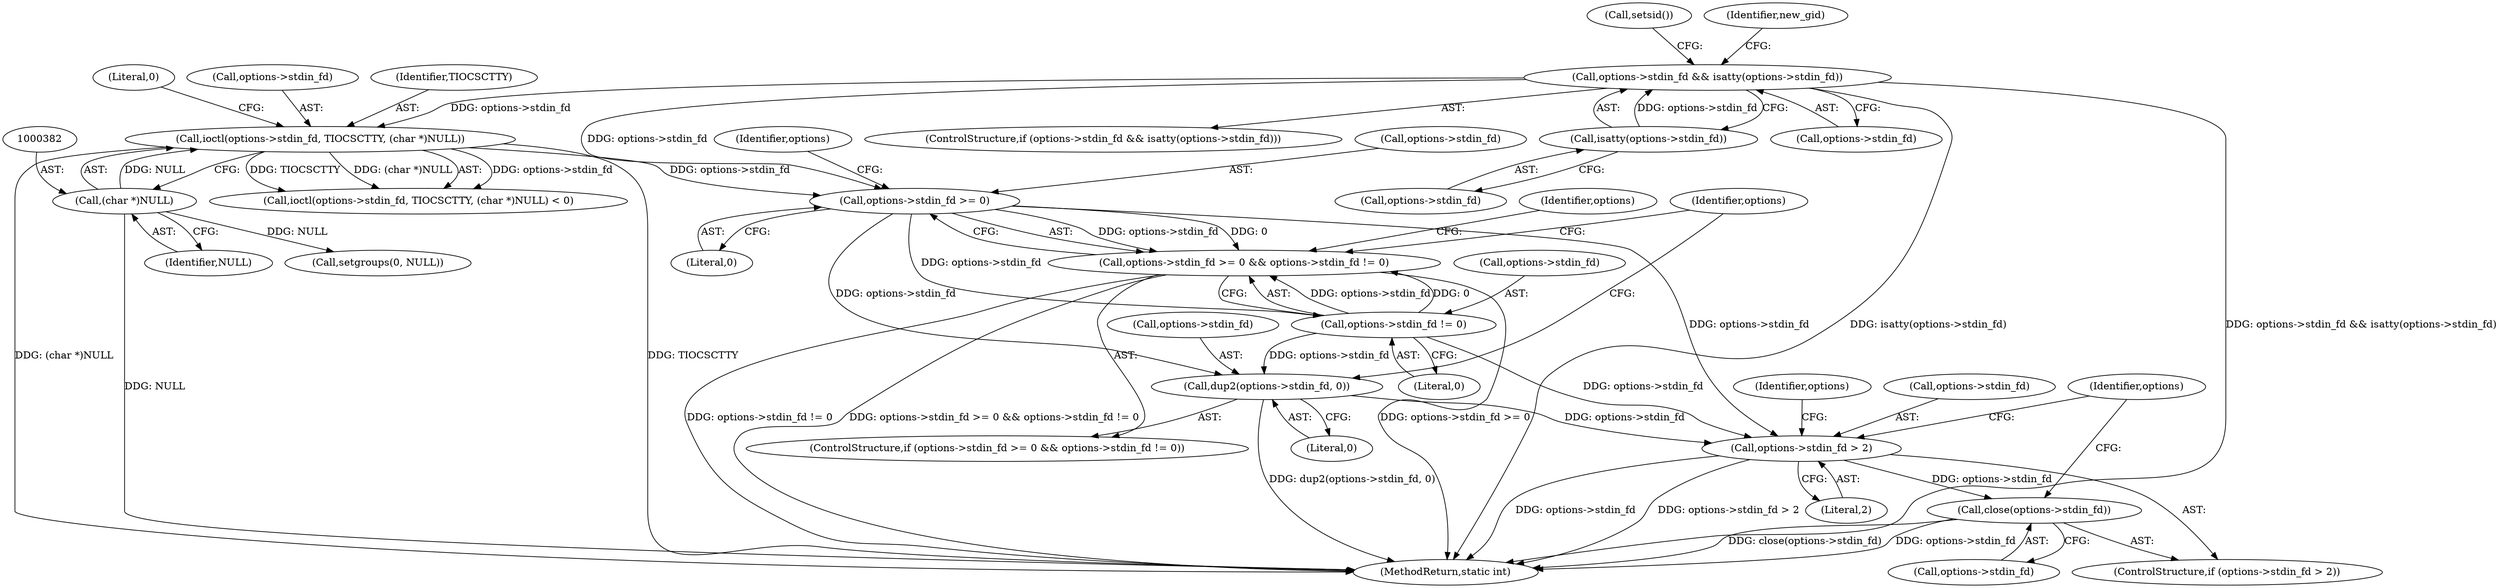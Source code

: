 digraph "0_lxc_81f466d05f2a89cb4f122ef7f593ff3f279b165c@API" {
"1000623" [label="(Call,options->stdin_fd >= 0)"];
"1000376" [label="(Call,ioctl(options->stdin_fd, TIOCSCTTY, (char *)NULL))"];
"1000352" [label="(Call,options->stdin_fd && isatty(options->stdin_fd))"];
"1000356" [label="(Call,isatty(options->stdin_fd))"];
"1000381" [label="(Call,(char *)NULL)"];
"1000622" [label="(Call,options->stdin_fd >= 0 && options->stdin_fd != 0)"];
"1000628" [label="(Call,options->stdin_fd != 0)"];
"1000633" [label="(Call,dup2(options->stdin_fd, 0))"];
"1000673" [label="(Call,options->stdin_fd > 2)"];
"1000678" [label="(Call,close(options->stdin_fd))"];
"1000632" [label="(Literal,0)"];
"1000630" [label="(Identifier,options)"];
"1000380" [label="(Identifier,TIOCSCTTY)"];
"1000677" [label="(Literal,2)"];
"1000633" [label="(Call,dup2(options->stdin_fd, 0))"];
"1000635" [label="(Identifier,options)"];
"1000375" [label="(Call,ioctl(options->stdin_fd, TIOCSCTTY, (char *)NULL) < 0)"];
"1000384" [label="(Literal,0)"];
"1000376" [label="(Call,ioctl(options->stdin_fd, TIOCSCTTY, (char *)NULL))"];
"1000629" [label="(Call,options->stdin_fd)"];
"1000685" [label="(Identifier,options)"];
"1000680" [label="(Identifier,options)"];
"1000377" [label="(Call,options->stdin_fd)"];
"1000634" [label="(Call,options->stdin_fd)"];
"1000627" [label="(Literal,0)"];
"1000744" [label="(MethodReturn,static int)"];
"1000678" [label="(Call,close(options->stdin_fd))"];
"1000679" [label="(Call,options->stdin_fd)"];
"1000351" [label="(ControlStructure,if (options->stdin_fd && isatty(options->stdin_fd)))"];
"1000673" [label="(Call,options->stdin_fd > 2)"];
"1000381" [label="(Call,(char *)NULL)"];
"1000363" [label="(Call,setsid())"];
"1000628" [label="(Call,options->stdin_fd != 0)"];
"1000674" [label="(Call,options->stdin_fd)"];
"1000356" [label="(Call,isatty(options->stdin_fd))"];
"1000353" [label="(Call,options->stdin_fd)"];
"1000622" [label="(Call,options->stdin_fd >= 0 && options->stdin_fd != 0)"];
"1000624" [label="(Call,options->stdin_fd)"];
"1000409" [label="(Call,setgroups(0, NULL))"];
"1000623" [label="(Call,options->stdin_fd >= 0)"];
"1000642" [label="(Identifier,options)"];
"1000352" [label="(Call,options->stdin_fd && isatty(options->stdin_fd))"];
"1000397" [label="(Identifier,new_gid)"];
"1000357" [label="(Call,options->stdin_fd)"];
"1000383" [label="(Identifier,NULL)"];
"1000621" [label="(ControlStructure,if (options->stdin_fd >= 0 && options->stdin_fd != 0))"];
"1000672" [label="(ControlStructure,if (options->stdin_fd > 2))"];
"1000637" [label="(Literal,0)"];
"1000623" -> "1000622"  [label="AST: "];
"1000623" -> "1000627"  [label="CFG: "];
"1000624" -> "1000623"  [label="AST: "];
"1000627" -> "1000623"  [label="AST: "];
"1000630" -> "1000623"  [label="CFG: "];
"1000622" -> "1000623"  [label="CFG: "];
"1000623" -> "1000622"  [label="DDG: options->stdin_fd"];
"1000623" -> "1000622"  [label="DDG: 0"];
"1000376" -> "1000623"  [label="DDG: options->stdin_fd"];
"1000352" -> "1000623"  [label="DDG: options->stdin_fd"];
"1000623" -> "1000628"  [label="DDG: options->stdin_fd"];
"1000623" -> "1000633"  [label="DDG: options->stdin_fd"];
"1000623" -> "1000673"  [label="DDG: options->stdin_fd"];
"1000376" -> "1000375"  [label="AST: "];
"1000376" -> "1000381"  [label="CFG: "];
"1000377" -> "1000376"  [label="AST: "];
"1000380" -> "1000376"  [label="AST: "];
"1000381" -> "1000376"  [label="AST: "];
"1000384" -> "1000376"  [label="CFG: "];
"1000376" -> "1000744"  [label="DDG: TIOCSCTTY"];
"1000376" -> "1000744"  [label="DDG: (char *)NULL"];
"1000376" -> "1000375"  [label="DDG: options->stdin_fd"];
"1000376" -> "1000375"  [label="DDG: TIOCSCTTY"];
"1000376" -> "1000375"  [label="DDG: (char *)NULL"];
"1000352" -> "1000376"  [label="DDG: options->stdin_fd"];
"1000381" -> "1000376"  [label="DDG: NULL"];
"1000352" -> "1000351"  [label="AST: "];
"1000352" -> "1000353"  [label="CFG: "];
"1000352" -> "1000356"  [label="CFG: "];
"1000353" -> "1000352"  [label="AST: "];
"1000356" -> "1000352"  [label="AST: "];
"1000363" -> "1000352"  [label="CFG: "];
"1000397" -> "1000352"  [label="CFG: "];
"1000352" -> "1000744"  [label="DDG: isatty(options->stdin_fd)"];
"1000352" -> "1000744"  [label="DDG: options->stdin_fd && isatty(options->stdin_fd)"];
"1000356" -> "1000352"  [label="DDG: options->stdin_fd"];
"1000356" -> "1000357"  [label="CFG: "];
"1000357" -> "1000356"  [label="AST: "];
"1000381" -> "1000383"  [label="CFG: "];
"1000382" -> "1000381"  [label="AST: "];
"1000383" -> "1000381"  [label="AST: "];
"1000381" -> "1000744"  [label="DDG: NULL"];
"1000381" -> "1000409"  [label="DDG: NULL"];
"1000622" -> "1000621"  [label="AST: "];
"1000622" -> "1000628"  [label="CFG: "];
"1000628" -> "1000622"  [label="AST: "];
"1000635" -> "1000622"  [label="CFG: "];
"1000642" -> "1000622"  [label="CFG: "];
"1000622" -> "1000744"  [label="DDG: options->stdin_fd >= 0 && options->stdin_fd != 0"];
"1000622" -> "1000744"  [label="DDG: options->stdin_fd >= 0"];
"1000622" -> "1000744"  [label="DDG: options->stdin_fd != 0"];
"1000628" -> "1000622"  [label="DDG: options->stdin_fd"];
"1000628" -> "1000622"  [label="DDG: 0"];
"1000628" -> "1000632"  [label="CFG: "];
"1000629" -> "1000628"  [label="AST: "];
"1000632" -> "1000628"  [label="AST: "];
"1000628" -> "1000633"  [label="DDG: options->stdin_fd"];
"1000628" -> "1000673"  [label="DDG: options->stdin_fd"];
"1000633" -> "1000621"  [label="AST: "];
"1000633" -> "1000637"  [label="CFG: "];
"1000634" -> "1000633"  [label="AST: "];
"1000637" -> "1000633"  [label="AST: "];
"1000642" -> "1000633"  [label="CFG: "];
"1000633" -> "1000744"  [label="DDG: dup2(options->stdin_fd, 0)"];
"1000633" -> "1000673"  [label="DDG: options->stdin_fd"];
"1000673" -> "1000672"  [label="AST: "];
"1000673" -> "1000677"  [label="CFG: "];
"1000674" -> "1000673"  [label="AST: "];
"1000677" -> "1000673"  [label="AST: "];
"1000680" -> "1000673"  [label="CFG: "];
"1000685" -> "1000673"  [label="CFG: "];
"1000673" -> "1000744"  [label="DDG: options->stdin_fd"];
"1000673" -> "1000744"  [label="DDG: options->stdin_fd > 2"];
"1000673" -> "1000678"  [label="DDG: options->stdin_fd"];
"1000678" -> "1000672"  [label="AST: "];
"1000678" -> "1000679"  [label="CFG: "];
"1000679" -> "1000678"  [label="AST: "];
"1000685" -> "1000678"  [label="CFG: "];
"1000678" -> "1000744"  [label="DDG: close(options->stdin_fd)"];
"1000678" -> "1000744"  [label="DDG: options->stdin_fd"];
}
